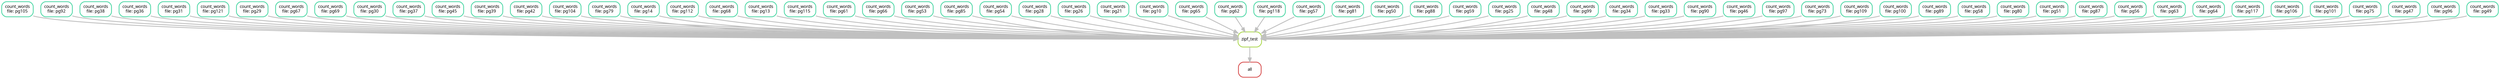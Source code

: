 digraph snakemake_dag {
    graph[bgcolor=white, margin=0];
    node[shape=box, style=rounded, fontname=sans,                 fontsize=10, penwidth=2];
    edge[penwidth=2, color=grey];
	0[label = "all", color = "0.00 0.6 0.85", style="rounded"];
	1[label = "zipf_test", color = "0.22 0.6 0.85", style="rounded"];
	2[label = "count_words\nfile: pg105", color = "0.44 0.6 0.85", style="rounded"];
	3[label = "count_words\nfile: pg92", color = "0.44 0.6 0.85", style="rounded"];
	4[label = "count_words\nfile: pg38", color = "0.44 0.6 0.85", style="rounded"];
	5[label = "count_words\nfile: pg36", color = "0.44 0.6 0.85", style="rounded"];
	6[label = "count_words\nfile: pg31", color = "0.44 0.6 0.85", style="rounded"];
	7[label = "count_words\nfile: pg121", color = "0.44 0.6 0.85", style="rounded"];
	8[label = "count_words\nfile: pg29", color = "0.44 0.6 0.85", style="rounded"];
	9[label = "count_words\nfile: pg67", color = "0.44 0.6 0.85", style="rounded"];
	10[label = "count_words\nfile: pg69", color = "0.44 0.6 0.85", style="rounded"];
	11[label = "count_words\nfile: pg30", color = "0.44 0.6 0.85", style="rounded"];
	12[label = "count_words\nfile: pg37", color = "0.44 0.6 0.85", style="rounded"];
	13[label = "count_words\nfile: pg45", color = "0.44 0.6 0.85", style="rounded"];
	14[label = "count_words\nfile: pg39", color = "0.44 0.6 0.85", style="rounded"];
	15[label = "count_words\nfile: pg42", color = "0.44 0.6 0.85", style="rounded"];
	16[label = "count_words\nfile: pg104", color = "0.44 0.6 0.85", style="rounded"];
	17[label = "count_words\nfile: pg79", color = "0.44 0.6 0.85", style="rounded"];
	18[label = "count_words\nfile: pg14", color = "0.44 0.6 0.85", style="rounded"];
	19[label = "count_words\nfile: pg112", color = "0.44 0.6 0.85", style="rounded"];
	20[label = "count_words\nfile: pg68", color = "0.44 0.6 0.85", style="rounded"];
	21[label = "count_words\nfile: pg13", color = "0.44 0.6 0.85", style="rounded"];
	22[label = "count_words\nfile: pg115", color = "0.44 0.6 0.85", style="rounded"];
	23[label = "count_words\nfile: pg61", color = "0.44 0.6 0.85", style="rounded"];
	24[label = "count_words\nfile: pg66", color = "0.44 0.6 0.85", style="rounded"];
	25[label = "count_words\nfile: pg53", color = "0.44 0.6 0.85", style="rounded"];
	26[label = "count_words\nfile: pg85", color = "0.44 0.6 0.85", style="rounded"];
	27[label = "count_words\nfile: pg54", color = "0.44 0.6 0.85", style="rounded"];
	28[label = "count_words\nfile: pg28", color = "0.44 0.6 0.85", style="rounded"];
	29[label = "count_words\nfile: pg26", color = "0.44 0.6 0.85", style="rounded"];
	30[label = "count_words\nfile: pg21", color = "0.44 0.6 0.85", style="rounded"];
	31[label = "count_words\nfile: pg10", color = "0.44 0.6 0.85", style="rounded"];
	32[label = "count_words\nfile: pg65", color = "0.44 0.6 0.85", style="rounded"];
	33[label = "count_words\nfile: pg62", color = "0.44 0.6 0.85", style="rounded"];
	34[label = "count_words\nfile: pg118", color = "0.44 0.6 0.85", style="rounded"];
	35[label = "count_words\nfile: pg57", color = "0.44 0.6 0.85", style="rounded"];
	36[label = "count_words\nfile: pg81", color = "0.44 0.6 0.85", style="rounded"];
	37[label = "count_words\nfile: pg50", color = "0.44 0.6 0.85", style="rounded"];
	38[label = "count_words\nfile: pg88", color = "0.44 0.6 0.85", style="rounded"];
	39[label = "count_words\nfile: pg59", color = "0.44 0.6 0.85", style="rounded"];
	40[label = "count_words\nfile: pg25", color = "0.44 0.6 0.85", style="rounded"];
	41[label = "count_words\nfile: pg48", color = "0.44 0.6 0.85", style="rounded"];
	42[label = "count_words\nfile: pg99", color = "0.44 0.6 0.85", style="rounded"];
	43[label = "count_words\nfile: pg34", color = "0.44 0.6 0.85", style="rounded"];
	44[label = "count_words\nfile: pg33", color = "0.44 0.6 0.85", style="rounded"];
	45[label = "count_words\nfile: pg90", color = "0.44 0.6 0.85", style="rounded"];
	46[label = "count_words\nfile: pg46", color = "0.44 0.6 0.85", style="rounded"];
	47[label = "count_words\nfile: pg97", color = "0.44 0.6 0.85", style="rounded"];
	48[label = "count_words\nfile: pg73", color = "0.44 0.6 0.85", style="rounded"];
	49[label = "count_words\nfile: pg109", color = "0.44 0.6 0.85", style="rounded"];
	50[label = "count_words\nfile: pg100", color = "0.44 0.6 0.85", style="rounded"];
	51[label = "count_words\nfile: pg89", color = "0.44 0.6 0.85", style="rounded"];
	52[label = "count_words\nfile: pg58", color = "0.44 0.6 0.85", style="rounded"];
	53[label = "count_words\nfile: pg80", color = "0.44 0.6 0.85", style="rounded"];
	54[label = "count_words\nfile: pg51", color = "0.44 0.6 0.85", style="rounded"];
	55[label = "count_words\nfile: pg87", color = "0.44 0.6 0.85", style="rounded"];
	56[label = "count_words\nfile: pg56", color = "0.44 0.6 0.85", style="rounded"];
	57[label = "count_words\nfile: pg63", color = "0.44 0.6 0.85", style="rounded"];
	58[label = "count_words\nfile: pg64", color = "0.44 0.6 0.85", style="rounded"];
	59[label = "count_words\nfile: pg117", color = "0.44 0.6 0.85", style="rounded"];
	60[label = "count_words\nfile: pg106", color = "0.44 0.6 0.85", style="rounded"];
	61[label = "count_words\nfile: pg101", color = "0.44 0.6 0.85", style="rounded"];
	62[label = "count_words\nfile: pg75", color = "0.44 0.6 0.85", style="rounded"];
	63[label = "count_words\nfile: pg47", color = "0.44 0.6 0.85", style="rounded"];
	64[label = "count_words\nfile: pg96", color = "0.44 0.6 0.85", style="rounded"];
	65[label = "count_words\nfile: pg49", color = "0.44 0.6 0.85", style="rounded"];
	1 -> 0
	2 -> 1
	3 -> 1
	4 -> 1
	5 -> 1
	6 -> 1
	7 -> 1
	8 -> 1
	9 -> 1
	10 -> 1
	11 -> 1
	12 -> 1
	13 -> 1
	14 -> 1
	15 -> 1
	16 -> 1
	17 -> 1
	18 -> 1
	19 -> 1
	20 -> 1
	21 -> 1
	22 -> 1
	23 -> 1
	24 -> 1
	25 -> 1
	26 -> 1
	27 -> 1
	28 -> 1
	29 -> 1
	30 -> 1
	31 -> 1
	32 -> 1
	33 -> 1
	34 -> 1
	35 -> 1
	36 -> 1
	37 -> 1
	38 -> 1
	39 -> 1
	40 -> 1
	41 -> 1
	42 -> 1
	43 -> 1
	44 -> 1
	45 -> 1
	46 -> 1
	47 -> 1
	48 -> 1
	49 -> 1
	50 -> 1
	51 -> 1
	52 -> 1
	53 -> 1
	54 -> 1
	55 -> 1
	56 -> 1
	57 -> 1
	58 -> 1
	59 -> 1
	60 -> 1
	61 -> 1
	62 -> 1
	63 -> 1
	64 -> 1
	65 -> 1
}            
